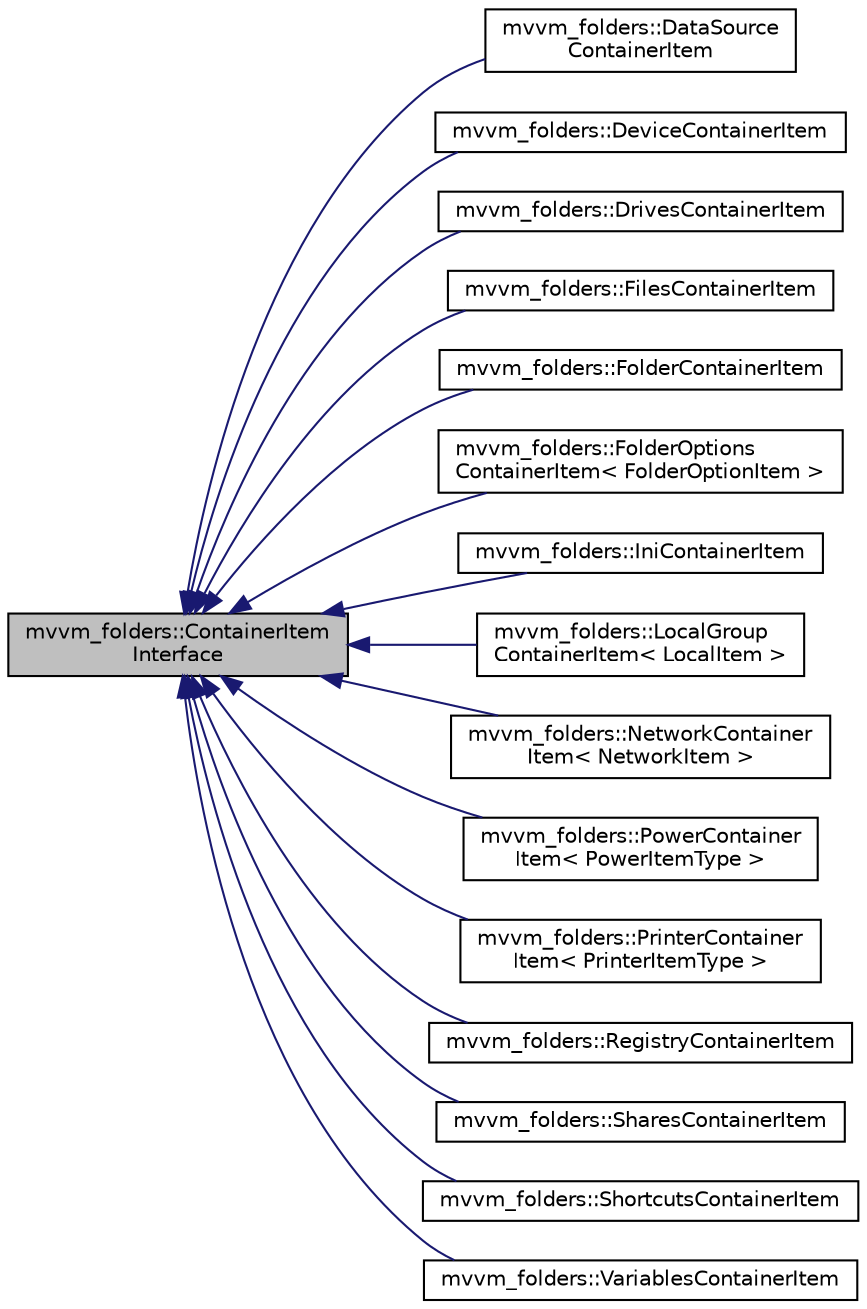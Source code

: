 digraph "mvvm_folders::ContainerItemInterface"
{
 // LATEX_PDF_SIZE
  edge [fontname="Helvetica",fontsize="10",labelfontname="Helvetica",labelfontsize="10"];
  node [fontname="Helvetica",fontsize="10",shape=record];
  rankdir="LR";
  Node1 [label="mvvm_folders::ContainerItem\lInterface",height=0.2,width=0.4,color="black", fillcolor="grey75", style="filled", fontcolor="black",tooltip=" "];
  Node1 -> Node2 [dir="back",color="midnightblue",fontsize="10",style="solid",fontname="Helvetica"];
  Node2 [label="mvvm_folders::DataSource\lContainerItem",height=0.2,width=0.4,color="black", fillcolor="white", style="filled",URL="$classmvvm__folders_1_1_data_source_container_item.html",tooltip=" "];
  Node1 -> Node3 [dir="back",color="midnightblue",fontsize="10",style="solid",fontname="Helvetica"];
  Node3 [label="mvvm_folders::DeviceContainerItem",height=0.2,width=0.4,color="black", fillcolor="white", style="filled",URL="$classmvvm__folders_1_1_device_container_item.html",tooltip=" "];
  Node1 -> Node4 [dir="back",color="midnightblue",fontsize="10",style="solid",fontname="Helvetica"];
  Node4 [label="mvvm_folders::DrivesContainerItem",height=0.2,width=0.4,color="black", fillcolor="white", style="filled",URL="$classmvvm__folders_1_1_drives_container_item.html",tooltip=" "];
  Node1 -> Node5 [dir="back",color="midnightblue",fontsize="10",style="solid",fontname="Helvetica"];
  Node5 [label="mvvm_folders::FilesContainerItem",height=0.2,width=0.4,color="black", fillcolor="white", style="filled",URL="$classmvvm__folders_1_1_files_container_item.html",tooltip=" "];
  Node1 -> Node6 [dir="back",color="midnightblue",fontsize="10",style="solid",fontname="Helvetica"];
  Node6 [label="mvvm_folders::FolderContainerItem",height=0.2,width=0.4,color="black", fillcolor="white", style="filled",URL="$classmvvm__folders_1_1_folder_container_item.html",tooltip=" "];
  Node1 -> Node7 [dir="back",color="midnightblue",fontsize="10",style="solid",fontname="Helvetica"];
  Node7 [label="mvvm_folders::FolderOptions\lContainerItem\< FolderOptionItem \>",height=0.2,width=0.4,color="black", fillcolor="white", style="filled",URL="$classmvvm__folders_1_1_folder_options_container_item.html",tooltip=" "];
  Node1 -> Node8 [dir="back",color="midnightblue",fontsize="10",style="solid",fontname="Helvetica"];
  Node8 [label="mvvm_folders::IniContainerItem",height=0.2,width=0.4,color="black", fillcolor="white", style="filled",URL="$classmvvm__folders_1_1_ini_container_item.html",tooltip=" "];
  Node1 -> Node9 [dir="back",color="midnightblue",fontsize="10",style="solid",fontname="Helvetica"];
  Node9 [label="mvvm_folders::LocalGroup\lContainerItem\< LocalItem \>",height=0.2,width=0.4,color="black", fillcolor="white", style="filled",URL="$classmvvm__folders_1_1_local_group_container_item.html",tooltip=" "];
  Node1 -> Node10 [dir="back",color="midnightblue",fontsize="10",style="solid",fontname="Helvetica"];
  Node10 [label="mvvm_folders::NetworkContainer\lItem\< NetworkItem \>",height=0.2,width=0.4,color="black", fillcolor="white", style="filled",URL="$classmvvm__folders_1_1_network_container_item.html",tooltip=" "];
  Node1 -> Node11 [dir="back",color="midnightblue",fontsize="10",style="solid",fontname="Helvetica"];
  Node11 [label="mvvm_folders::PowerContainer\lItem\< PowerItemType \>",height=0.2,width=0.4,color="black", fillcolor="white", style="filled",URL="$classmvvm__folders_1_1_power_container_item.html",tooltip=" "];
  Node1 -> Node12 [dir="back",color="midnightblue",fontsize="10",style="solid",fontname="Helvetica"];
  Node12 [label="mvvm_folders::PrinterContainer\lItem\< PrinterItemType \>",height=0.2,width=0.4,color="black", fillcolor="white", style="filled",URL="$classmvvm__folders_1_1_printer_container_item.html",tooltip=" "];
  Node1 -> Node13 [dir="back",color="midnightblue",fontsize="10",style="solid",fontname="Helvetica"];
  Node13 [label="mvvm_folders::RegistryContainerItem",height=0.2,width=0.4,color="black", fillcolor="white", style="filled",URL="$classmvvm__folders_1_1_registry_container_item.html",tooltip=" "];
  Node1 -> Node14 [dir="back",color="midnightblue",fontsize="10",style="solid",fontname="Helvetica"];
  Node14 [label="mvvm_folders::SharesContainerItem",height=0.2,width=0.4,color="black", fillcolor="white", style="filled",URL="$classmvvm__folders_1_1_shares_container_item.html",tooltip=" "];
  Node1 -> Node15 [dir="back",color="midnightblue",fontsize="10",style="solid",fontname="Helvetica"];
  Node15 [label="mvvm_folders::ShortcutsContainerItem",height=0.2,width=0.4,color="black", fillcolor="white", style="filled",URL="$classmvvm__folders_1_1_shortcuts_container_item.html",tooltip=" "];
  Node1 -> Node16 [dir="back",color="midnightblue",fontsize="10",style="solid",fontname="Helvetica"];
  Node16 [label="mvvm_folders::VariablesContainerItem",height=0.2,width=0.4,color="black", fillcolor="white", style="filled",URL="$classmvvm__folders_1_1_variables_container_item.html",tooltip=" "];
}

